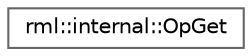digraph "类继承关系图"
{
 // LATEX_PDF_SIZE
  bgcolor="transparent";
  edge [fontname=Helvetica,fontsize=10,labelfontname=Helvetica,labelfontsize=10];
  node [fontname=Helvetica,fontsize=10,shape=box,height=0.2,width=0.4];
  rankdir="LR";
  Node0 [id="Node000000",label="rml::internal::OpGet",height=0.2,width=0.4,color="grey40", fillcolor="white", style="filled",URL="$structrml_1_1internal_1_1_op_get.html",tooltip=" "];
}
